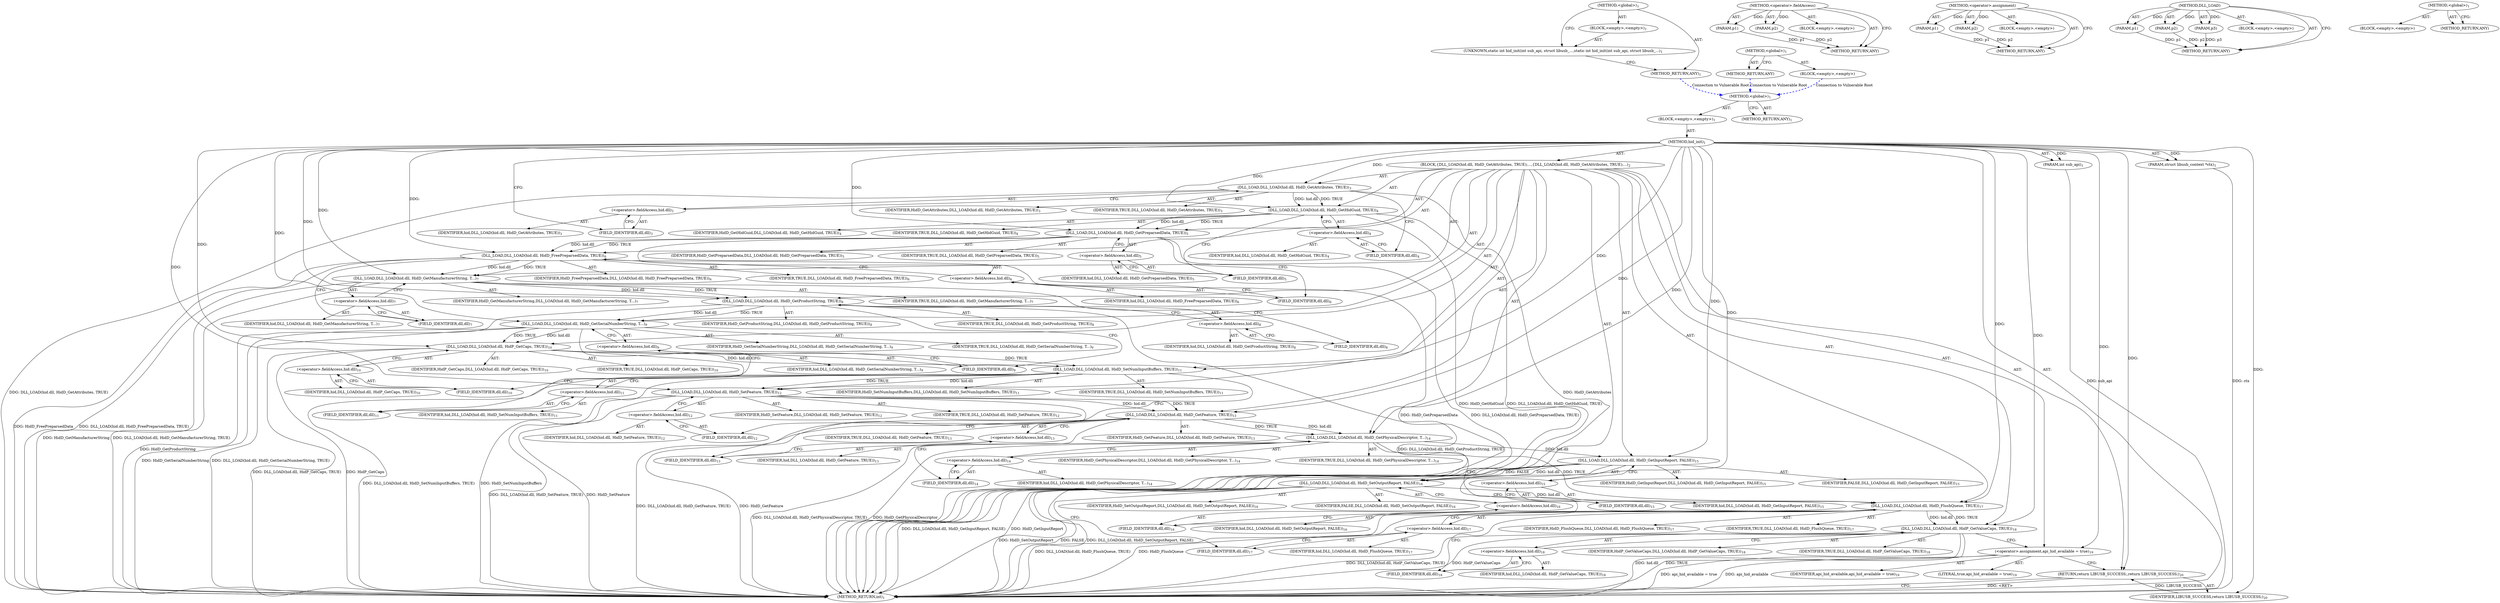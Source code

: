 digraph "&lt;global&gt;" {
vulnerable_6 [label=<(METHOD,&lt;global&gt;)<SUB>1</SUB>>];
vulnerable_7 [label=<(BLOCK,&lt;empty&gt;,&lt;empty&gt;)<SUB>1</SUB>>];
vulnerable_8 [label=<(METHOD,hid_init)<SUB>1</SUB>>];
vulnerable_9 [label=<(PARAM,int sub_api)<SUB>1</SUB>>];
vulnerable_10 [label=<(PARAM,struct libusb_context *ctx)<SUB>1</SUB>>];
vulnerable_11 [label=<(BLOCK,{
	DLL_LOAD(hid.dll, HidD_GetAttributes, TRUE);...,{
	DLL_LOAD(hid.dll, HidD_GetAttributes, TRUE);...)<SUB>2</SUB>>];
vulnerable_12 [label=<(DLL_LOAD,DLL_LOAD(hid.dll, HidD_GetAttributes, TRUE))<SUB>3</SUB>>];
vulnerable_13 [label=<(&lt;operator&gt;.fieldAccess,hid.dll)<SUB>3</SUB>>];
vulnerable_14 [label=<(IDENTIFIER,hid,DLL_LOAD(hid.dll, HidD_GetAttributes, TRUE))<SUB>3</SUB>>];
vulnerable_15 [label=<(FIELD_IDENTIFIER,dll,dll)<SUB>3</SUB>>];
vulnerable_16 [label=<(IDENTIFIER,HidD_GetAttributes,DLL_LOAD(hid.dll, HidD_GetAttributes, TRUE))<SUB>3</SUB>>];
vulnerable_17 [label=<(IDENTIFIER,TRUE,DLL_LOAD(hid.dll, HidD_GetAttributes, TRUE))<SUB>3</SUB>>];
vulnerable_18 [label=<(DLL_LOAD,DLL_LOAD(hid.dll, HidD_GetHidGuid, TRUE))<SUB>4</SUB>>];
vulnerable_19 [label=<(&lt;operator&gt;.fieldAccess,hid.dll)<SUB>4</SUB>>];
vulnerable_20 [label=<(IDENTIFIER,hid,DLL_LOAD(hid.dll, HidD_GetHidGuid, TRUE))<SUB>4</SUB>>];
vulnerable_21 [label=<(FIELD_IDENTIFIER,dll,dll)<SUB>4</SUB>>];
vulnerable_22 [label=<(IDENTIFIER,HidD_GetHidGuid,DLL_LOAD(hid.dll, HidD_GetHidGuid, TRUE))<SUB>4</SUB>>];
vulnerable_23 [label=<(IDENTIFIER,TRUE,DLL_LOAD(hid.dll, HidD_GetHidGuid, TRUE))<SUB>4</SUB>>];
vulnerable_24 [label=<(DLL_LOAD,DLL_LOAD(hid.dll, HidD_GetPreparsedData, TRUE))<SUB>5</SUB>>];
vulnerable_25 [label=<(&lt;operator&gt;.fieldAccess,hid.dll)<SUB>5</SUB>>];
vulnerable_26 [label=<(IDENTIFIER,hid,DLL_LOAD(hid.dll, HidD_GetPreparsedData, TRUE))<SUB>5</SUB>>];
vulnerable_27 [label=<(FIELD_IDENTIFIER,dll,dll)<SUB>5</SUB>>];
vulnerable_28 [label=<(IDENTIFIER,HidD_GetPreparsedData,DLL_LOAD(hid.dll, HidD_GetPreparsedData, TRUE))<SUB>5</SUB>>];
vulnerable_29 [label=<(IDENTIFIER,TRUE,DLL_LOAD(hid.dll, HidD_GetPreparsedData, TRUE))<SUB>5</SUB>>];
vulnerable_30 [label=<(DLL_LOAD,DLL_LOAD(hid.dll, HidD_FreePreparsedData, TRUE))<SUB>6</SUB>>];
vulnerable_31 [label=<(&lt;operator&gt;.fieldAccess,hid.dll)<SUB>6</SUB>>];
vulnerable_32 [label=<(IDENTIFIER,hid,DLL_LOAD(hid.dll, HidD_FreePreparsedData, TRUE))<SUB>6</SUB>>];
vulnerable_33 [label=<(FIELD_IDENTIFIER,dll,dll)<SUB>6</SUB>>];
vulnerable_34 [label=<(IDENTIFIER,HidD_FreePreparsedData,DLL_LOAD(hid.dll, HidD_FreePreparsedData, TRUE))<SUB>6</SUB>>];
vulnerable_35 [label=<(IDENTIFIER,TRUE,DLL_LOAD(hid.dll, HidD_FreePreparsedData, TRUE))<SUB>6</SUB>>];
vulnerable_36 [label=<(DLL_LOAD,DLL_LOAD(hid.dll, HidD_GetManufacturerString, T...)<SUB>7</SUB>>];
vulnerable_37 [label=<(&lt;operator&gt;.fieldAccess,hid.dll)<SUB>7</SUB>>];
vulnerable_38 [label=<(IDENTIFIER,hid,DLL_LOAD(hid.dll, HidD_GetManufacturerString, T...)<SUB>7</SUB>>];
vulnerable_39 [label=<(FIELD_IDENTIFIER,dll,dll)<SUB>7</SUB>>];
vulnerable_40 [label=<(IDENTIFIER,HidD_GetManufacturerString,DLL_LOAD(hid.dll, HidD_GetManufacturerString, T...)<SUB>7</SUB>>];
vulnerable_41 [label=<(IDENTIFIER,TRUE,DLL_LOAD(hid.dll, HidD_GetManufacturerString, T...)<SUB>7</SUB>>];
vulnerable_42 [label=<(DLL_LOAD,DLL_LOAD(hid.dll, HidD_GetProductString, TRUE))<SUB>8</SUB>>];
vulnerable_43 [label=<(&lt;operator&gt;.fieldAccess,hid.dll)<SUB>8</SUB>>];
vulnerable_44 [label=<(IDENTIFIER,hid,DLL_LOAD(hid.dll, HidD_GetProductString, TRUE))<SUB>8</SUB>>];
vulnerable_45 [label=<(FIELD_IDENTIFIER,dll,dll)<SUB>8</SUB>>];
vulnerable_46 [label=<(IDENTIFIER,HidD_GetProductString,DLL_LOAD(hid.dll, HidD_GetProductString, TRUE))<SUB>8</SUB>>];
vulnerable_47 [label=<(IDENTIFIER,TRUE,DLL_LOAD(hid.dll, HidD_GetProductString, TRUE))<SUB>8</SUB>>];
vulnerable_48 [label=<(DLL_LOAD,DLL_LOAD(hid.dll, HidD_GetSerialNumberString, T...)<SUB>9</SUB>>];
vulnerable_49 [label=<(&lt;operator&gt;.fieldAccess,hid.dll)<SUB>9</SUB>>];
vulnerable_50 [label=<(IDENTIFIER,hid,DLL_LOAD(hid.dll, HidD_GetSerialNumberString, T...)<SUB>9</SUB>>];
vulnerable_51 [label=<(FIELD_IDENTIFIER,dll,dll)<SUB>9</SUB>>];
vulnerable_52 [label=<(IDENTIFIER,HidD_GetSerialNumberString,DLL_LOAD(hid.dll, HidD_GetSerialNumberString, T...)<SUB>9</SUB>>];
vulnerable_53 [label=<(IDENTIFIER,TRUE,DLL_LOAD(hid.dll, HidD_GetSerialNumberString, T...)<SUB>9</SUB>>];
vulnerable_54 [label=<(DLL_LOAD,DLL_LOAD(hid.dll, HidP_GetCaps, TRUE))<SUB>10</SUB>>];
vulnerable_55 [label=<(&lt;operator&gt;.fieldAccess,hid.dll)<SUB>10</SUB>>];
vulnerable_56 [label=<(IDENTIFIER,hid,DLL_LOAD(hid.dll, HidP_GetCaps, TRUE))<SUB>10</SUB>>];
vulnerable_57 [label=<(FIELD_IDENTIFIER,dll,dll)<SUB>10</SUB>>];
vulnerable_58 [label=<(IDENTIFIER,HidP_GetCaps,DLL_LOAD(hid.dll, HidP_GetCaps, TRUE))<SUB>10</SUB>>];
vulnerable_59 [label=<(IDENTIFIER,TRUE,DLL_LOAD(hid.dll, HidP_GetCaps, TRUE))<SUB>10</SUB>>];
vulnerable_60 [label=<(DLL_LOAD,DLL_LOAD(hid.dll, HidD_SetNumInputBuffers, TRUE))<SUB>11</SUB>>];
vulnerable_61 [label=<(&lt;operator&gt;.fieldAccess,hid.dll)<SUB>11</SUB>>];
vulnerable_62 [label=<(IDENTIFIER,hid,DLL_LOAD(hid.dll, HidD_SetNumInputBuffers, TRUE))<SUB>11</SUB>>];
vulnerable_63 [label=<(FIELD_IDENTIFIER,dll,dll)<SUB>11</SUB>>];
vulnerable_64 [label=<(IDENTIFIER,HidD_SetNumInputBuffers,DLL_LOAD(hid.dll, HidD_SetNumInputBuffers, TRUE))<SUB>11</SUB>>];
vulnerable_65 [label=<(IDENTIFIER,TRUE,DLL_LOAD(hid.dll, HidD_SetNumInputBuffers, TRUE))<SUB>11</SUB>>];
vulnerable_66 [label=<(DLL_LOAD,DLL_LOAD(hid.dll, HidD_SetFeature, TRUE))<SUB>12</SUB>>];
vulnerable_67 [label=<(&lt;operator&gt;.fieldAccess,hid.dll)<SUB>12</SUB>>];
vulnerable_68 [label=<(IDENTIFIER,hid,DLL_LOAD(hid.dll, HidD_SetFeature, TRUE))<SUB>12</SUB>>];
vulnerable_69 [label=<(FIELD_IDENTIFIER,dll,dll)<SUB>12</SUB>>];
vulnerable_70 [label=<(IDENTIFIER,HidD_SetFeature,DLL_LOAD(hid.dll, HidD_SetFeature, TRUE))<SUB>12</SUB>>];
vulnerable_71 [label=<(IDENTIFIER,TRUE,DLL_LOAD(hid.dll, HidD_SetFeature, TRUE))<SUB>12</SUB>>];
vulnerable_72 [label=<(DLL_LOAD,DLL_LOAD(hid.dll, HidD_GetFeature, TRUE))<SUB>13</SUB>>];
vulnerable_73 [label=<(&lt;operator&gt;.fieldAccess,hid.dll)<SUB>13</SUB>>];
vulnerable_74 [label=<(IDENTIFIER,hid,DLL_LOAD(hid.dll, HidD_GetFeature, TRUE))<SUB>13</SUB>>];
vulnerable_75 [label=<(FIELD_IDENTIFIER,dll,dll)<SUB>13</SUB>>];
vulnerable_76 [label=<(IDENTIFIER,HidD_GetFeature,DLL_LOAD(hid.dll, HidD_GetFeature, TRUE))<SUB>13</SUB>>];
vulnerable_77 [label=<(IDENTIFIER,TRUE,DLL_LOAD(hid.dll, HidD_GetFeature, TRUE))<SUB>13</SUB>>];
vulnerable_78 [label=<(DLL_LOAD,DLL_LOAD(hid.dll, HidD_GetPhysicalDescriptor, T...)<SUB>14</SUB>>];
vulnerable_79 [label=<(&lt;operator&gt;.fieldAccess,hid.dll)<SUB>14</SUB>>];
vulnerable_80 [label=<(IDENTIFIER,hid,DLL_LOAD(hid.dll, HidD_GetPhysicalDescriptor, T...)<SUB>14</SUB>>];
vulnerable_81 [label=<(FIELD_IDENTIFIER,dll,dll)<SUB>14</SUB>>];
vulnerable_82 [label=<(IDENTIFIER,HidD_GetPhysicalDescriptor,DLL_LOAD(hid.dll, HidD_GetPhysicalDescriptor, T...)<SUB>14</SUB>>];
vulnerable_83 [label=<(IDENTIFIER,TRUE,DLL_LOAD(hid.dll, HidD_GetPhysicalDescriptor, T...)<SUB>14</SUB>>];
vulnerable_84 [label=<(DLL_LOAD,DLL_LOAD(hid.dll, HidD_GetInputReport, FALSE))<SUB>15</SUB>>];
vulnerable_85 [label=<(&lt;operator&gt;.fieldAccess,hid.dll)<SUB>15</SUB>>];
vulnerable_86 [label=<(IDENTIFIER,hid,DLL_LOAD(hid.dll, HidD_GetInputReport, FALSE))<SUB>15</SUB>>];
vulnerable_87 [label=<(FIELD_IDENTIFIER,dll,dll)<SUB>15</SUB>>];
vulnerable_88 [label=<(IDENTIFIER,HidD_GetInputReport,DLL_LOAD(hid.dll, HidD_GetInputReport, FALSE))<SUB>15</SUB>>];
vulnerable_89 [label=<(IDENTIFIER,FALSE,DLL_LOAD(hid.dll, HidD_GetInputReport, FALSE))<SUB>15</SUB>>];
vulnerable_90 [label=<(DLL_LOAD,DLL_LOAD(hid.dll, HidD_SetOutputReport, FALSE))<SUB>16</SUB>>];
vulnerable_91 [label=<(&lt;operator&gt;.fieldAccess,hid.dll)<SUB>16</SUB>>];
vulnerable_92 [label=<(IDENTIFIER,hid,DLL_LOAD(hid.dll, HidD_SetOutputReport, FALSE))<SUB>16</SUB>>];
vulnerable_93 [label=<(FIELD_IDENTIFIER,dll,dll)<SUB>16</SUB>>];
vulnerable_94 [label=<(IDENTIFIER,HidD_SetOutputReport,DLL_LOAD(hid.dll, HidD_SetOutputReport, FALSE))<SUB>16</SUB>>];
vulnerable_95 [label=<(IDENTIFIER,FALSE,DLL_LOAD(hid.dll, HidD_SetOutputReport, FALSE))<SUB>16</SUB>>];
vulnerable_96 [label=<(DLL_LOAD,DLL_LOAD(hid.dll, HidD_FlushQueue, TRUE))<SUB>17</SUB>>];
vulnerable_97 [label=<(&lt;operator&gt;.fieldAccess,hid.dll)<SUB>17</SUB>>];
vulnerable_98 [label=<(IDENTIFIER,hid,DLL_LOAD(hid.dll, HidD_FlushQueue, TRUE))<SUB>17</SUB>>];
vulnerable_99 [label=<(FIELD_IDENTIFIER,dll,dll)<SUB>17</SUB>>];
vulnerable_100 [label=<(IDENTIFIER,HidD_FlushQueue,DLL_LOAD(hid.dll, HidD_FlushQueue, TRUE))<SUB>17</SUB>>];
vulnerable_101 [label=<(IDENTIFIER,TRUE,DLL_LOAD(hid.dll, HidD_FlushQueue, TRUE))<SUB>17</SUB>>];
vulnerable_102 [label=<(DLL_LOAD,DLL_LOAD(hid.dll, HidP_GetValueCaps, TRUE))<SUB>18</SUB>>];
vulnerable_103 [label=<(&lt;operator&gt;.fieldAccess,hid.dll)<SUB>18</SUB>>];
vulnerable_104 [label=<(IDENTIFIER,hid,DLL_LOAD(hid.dll, HidP_GetValueCaps, TRUE))<SUB>18</SUB>>];
vulnerable_105 [label=<(FIELD_IDENTIFIER,dll,dll)<SUB>18</SUB>>];
vulnerable_106 [label=<(IDENTIFIER,HidP_GetValueCaps,DLL_LOAD(hid.dll, HidP_GetValueCaps, TRUE))<SUB>18</SUB>>];
vulnerable_107 [label=<(IDENTIFIER,TRUE,DLL_LOAD(hid.dll, HidP_GetValueCaps, TRUE))<SUB>18</SUB>>];
vulnerable_108 [label=<(&lt;operator&gt;.assignment,api_hid_available = true)<SUB>19</SUB>>];
vulnerable_109 [label=<(IDENTIFIER,api_hid_available,api_hid_available = true)<SUB>19</SUB>>];
vulnerable_110 [label=<(LITERAL,true,api_hid_available = true)<SUB>19</SUB>>];
vulnerable_111 [label=<(RETURN,return LIBUSB_SUCCESS;,return LIBUSB_SUCCESS;)<SUB>20</SUB>>];
vulnerable_112 [label=<(IDENTIFIER,LIBUSB_SUCCESS,return LIBUSB_SUCCESS;)<SUB>20</SUB>>];
vulnerable_113 [label=<(METHOD_RETURN,int)<SUB>1</SUB>>];
vulnerable_115 [label=<(METHOD_RETURN,ANY)<SUB>1</SUB>>];
vulnerable_140 [label=<(METHOD,&lt;operator&gt;.fieldAccess)>];
vulnerable_141 [label=<(PARAM,p1)>];
vulnerable_142 [label=<(PARAM,p2)>];
vulnerable_143 [label=<(BLOCK,&lt;empty&gt;,&lt;empty&gt;)>];
vulnerable_144 [label=<(METHOD_RETURN,ANY)>];
vulnerable_145 [label=<(METHOD,&lt;operator&gt;.assignment)>];
vulnerable_146 [label=<(PARAM,p1)>];
vulnerable_147 [label=<(PARAM,p2)>];
vulnerable_148 [label=<(BLOCK,&lt;empty&gt;,&lt;empty&gt;)>];
vulnerable_149 [label=<(METHOD_RETURN,ANY)>];
vulnerable_134 [label=<(METHOD,DLL_LOAD)>];
vulnerable_135 [label=<(PARAM,p1)>];
vulnerable_136 [label=<(PARAM,p2)>];
vulnerable_137 [label=<(PARAM,p3)>];
vulnerable_138 [label=<(BLOCK,&lt;empty&gt;,&lt;empty&gt;)>];
vulnerable_139 [label=<(METHOD_RETURN,ANY)>];
vulnerable_128 [label=<(METHOD,&lt;global&gt;)<SUB>1</SUB>>];
vulnerable_129 [label=<(BLOCK,&lt;empty&gt;,&lt;empty&gt;)>];
vulnerable_130 [label=<(METHOD_RETURN,ANY)>];
fixed_6 [label=<(METHOD,&lt;global&gt;)<SUB>1</SUB>>];
fixed_7 [label=<(BLOCK,&lt;empty&gt;,&lt;empty&gt;)<SUB>1</SUB>>];
fixed_8 [label=<(UNKNOWN,static int hid_init(int sub_api, struct libusb_...,static int hid_init(int sub_api, struct libusb_...)<SUB>1</SUB>>];
fixed_9 [label=<(METHOD_RETURN,ANY)<SUB>1</SUB>>];
fixed_14 [label=<(METHOD,&lt;global&gt;)<SUB>1</SUB>>];
fixed_15 [label=<(BLOCK,&lt;empty&gt;,&lt;empty&gt;)>];
fixed_16 [label=<(METHOD_RETURN,ANY)>];
vulnerable_6 -> vulnerable_7  [key=0, label="AST: "];
vulnerable_6 -> vulnerable_115  [key=0, label="AST: "];
vulnerable_6 -> vulnerable_115  [key=1, label="CFG: "];
vulnerable_7 -> vulnerable_8  [key=0, label="AST: "];
vulnerable_8 -> vulnerable_9  [key=0, label="AST: "];
vulnerable_8 -> vulnerable_9  [key=1, label="DDG: "];
vulnerable_8 -> vulnerable_10  [key=0, label="AST: "];
vulnerable_8 -> vulnerable_10  [key=1, label="DDG: "];
vulnerable_8 -> vulnerable_11  [key=0, label="AST: "];
vulnerable_8 -> vulnerable_113  [key=0, label="AST: "];
vulnerable_8 -> vulnerable_15  [key=0, label="CFG: "];
vulnerable_8 -> vulnerable_108  [key=0, label="DDG: "];
vulnerable_8 -> vulnerable_111  [key=0, label="DDG: "];
vulnerable_8 -> vulnerable_12  [key=0, label="DDG: "];
vulnerable_8 -> vulnerable_18  [key=0, label="DDG: "];
vulnerable_8 -> vulnerable_24  [key=0, label="DDG: "];
vulnerable_8 -> vulnerable_30  [key=0, label="DDG: "];
vulnerable_8 -> vulnerable_36  [key=0, label="DDG: "];
vulnerable_8 -> vulnerable_42  [key=0, label="DDG: "];
vulnerable_8 -> vulnerable_48  [key=0, label="DDG: "];
vulnerable_8 -> vulnerable_54  [key=0, label="DDG: "];
vulnerable_8 -> vulnerable_60  [key=0, label="DDG: "];
vulnerable_8 -> vulnerable_66  [key=0, label="DDG: "];
vulnerable_8 -> vulnerable_72  [key=0, label="DDG: "];
vulnerable_8 -> vulnerable_78  [key=0, label="DDG: "];
vulnerable_8 -> vulnerable_84  [key=0, label="DDG: "];
vulnerable_8 -> vulnerable_90  [key=0, label="DDG: "];
vulnerable_8 -> vulnerable_96  [key=0, label="DDG: "];
vulnerable_8 -> vulnerable_102  [key=0, label="DDG: "];
vulnerable_8 -> vulnerable_112  [key=0, label="DDG: "];
vulnerable_9 -> vulnerable_113  [key=0, label="DDG: sub_api"];
vulnerable_10 -> vulnerable_113  [key=0, label="DDG: ctx"];
vulnerable_11 -> vulnerable_12  [key=0, label="AST: "];
vulnerable_11 -> vulnerable_18  [key=0, label="AST: "];
vulnerable_11 -> vulnerable_24  [key=0, label="AST: "];
vulnerable_11 -> vulnerable_30  [key=0, label="AST: "];
vulnerable_11 -> vulnerable_36  [key=0, label="AST: "];
vulnerable_11 -> vulnerable_42  [key=0, label="AST: "];
vulnerable_11 -> vulnerable_48  [key=0, label="AST: "];
vulnerable_11 -> vulnerable_54  [key=0, label="AST: "];
vulnerable_11 -> vulnerable_60  [key=0, label="AST: "];
vulnerable_11 -> vulnerable_66  [key=0, label="AST: "];
vulnerable_11 -> vulnerable_72  [key=0, label="AST: "];
vulnerable_11 -> vulnerable_78  [key=0, label="AST: "];
vulnerable_11 -> vulnerable_84  [key=0, label="AST: "];
vulnerable_11 -> vulnerable_90  [key=0, label="AST: "];
vulnerable_11 -> vulnerable_96  [key=0, label="AST: "];
vulnerable_11 -> vulnerable_102  [key=0, label="AST: "];
vulnerable_11 -> vulnerable_108  [key=0, label="AST: "];
vulnerable_11 -> vulnerable_111  [key=0, label="AST: "];
vulnerable_12 -> vulnerable_13  [key=0, label="AST: "];
vulnerable_12 -> vulnerable_16  [key=0, label="AST: "];
vulnerable_12 -> vulnerable_17  [key=0, label="AST: "];
vulnerable_12 -> vulnerable_21  [key=0, label="CFG: "];
vulnerable_12 -> vulnerable_113  [key=0, label="DDG: DLL_LOAD(hid.dll, HidD_GetAttributes, TRUE)"];
vulnerable_12 -> vulnerable_113  [key=1, label="DDG: HidD_GetAttributes"];
vulnerable_12 -> vulnerable_18  [key=0, label="DDG: hid.dll"];
vulnerable_12 -> vulnerable_18  [key=1, label="DDG: TRUE"];
vulnerable_13 -> vulnerable_14  [key=0, label="AST: "];
vulnerable_13 -> vulnerable_15  [key=0, label="AST: "];
vulnerable_13 -> vulnerable_12  [key=0, label="CFG: "];
vulnerable_15 -> vulnerable_13  [key=0, label="CFG: "];
vulnerable_18 -> vulnerable_19  [key=0, label="AST: "];
vulnerable_18 -> vulnerable_22  [key=0, label="AST: "];
vulnerable_18 -> vulnerable_23  [key=0, label="AST: "];
vulnerable_18 -> vulnerable_27  [key=0, label="CFG: "];
vulnerable_18 -> vulnerable_113  [key=0, label="DDG: DLL_LOAD(hid.dll, HidD_GetHidGuid, TRUE)"];
vulnerable_18 -> vulnerable_113  [key=1, label="DDG: HidD_GetHidGuid"];
vulnerable_18 -> vulnerable_24  [key=0, label="DDG: hid.dll"];
vulnerable_18 -> vulnerable_24  [key=1, label="DDG: TRUE"];
vulnerable_19 -> vulnerable_20  [key=0, label="AST: "];
vulnerable_19 -> vulnerable_21  [key=0, label="AST: "];
vulnerable_19 -> vulnerable_18  [key=0, label="CFG: "];
vulnerable_21 -> vulnerable_19  [key=0, label="CFG: "];
vulnerable_24 -> vulnerable_25  [key=0, label="AST: "];
vulnerable_24 -> vulnerable_28  [key=0, label="AST: "];
vulnerable_24 -> vulnerable_29  [key=0, label="AST: "];
vulnerable_24 -> vulnerable_33  [key=0, label="CFG: "];
vulnerable_24 -> vulnerable_113  [key=0, label="DDG: DLL_LOAD(hid.dll, HidD_GetPreparsedData, TRUE)"];
vulnerable_24 -> vulnerable_113  [key=1, label="DDG: HidD_GetPreparsedData"];
vulnerable_24 -> vulnerable_30  [key=0, label="DDG: hid.dll"];
vulnerable_24 -> vulnerable_30  [key=1, label="DDG: TRUE"];
vulnerable_25 -> vulnerable_26  [key=0, label="AST: "];
vulnerable_25 -> vulnerable_27  [key=0, label="AST: "];
vulnerable_25 -> vulnerable_24  [key=0, label="CFG: "];
vulnerable_27 -> vulnerable_25  [key=0, label="CFG: "];
vulnerable_30 -> vulnerable_31  [key=0, label="AST: "];
vulnerable_30 -> vulnerable_34  [key=0, label="AST: "];
vulnerable_30 -> vulnerable_35  [key=0, label="AST: "];
vulnerable_30 -> vulnerable_39  [key=0, label="CFG: "];
vulnerable_30 -> vulnerable_113  [key=0, label="DDG: DLL_LOAD(hid.dll, HidD_FreePreparsedData, TRUE)"];
vulnerable_30 -> vulnerable_113  [key=1, label="DDG: HidD_FreePreparsedData"];
vulnerable_30 -> vulnerable_36  [key=0, label="DDG: hid.dll"];
vulnerable_30 -> vulnerable_36  [key=1, label="DDG: TRUE"];
vulnerable_31 -> vulnerable_32  [key=0, label="AST: "];
vulnerable_31 -> vulnerable_33  [key=0, label="AST: "];
vulnerable_31 -> vulnerable_30  [key=0, label="CFG: "];
vulnerable_33 -> vulnerable_31  [key=0, label="CFG: "];
vulnerable_36 -> vulnerable_37  [key=0, label="AST: "];
vulnerable_36 -> vulnerable_40  [key=0, label="AST: "];
vulnerable_36 -> vulnerable_41  [key=0, label="AST: "];
vulnerable_36 -> vulnerable_45  [key=0, label="CFG: "];
vulnerable_36 -> vulnerable_113  [key=0, label="DDG: DLL_LOAD(hid.dll, HidD_GetManufacturerString, TRUE)"];
vulnerable_36 -> vulnerable_113  [key=1, label="DDG: HidD_GetManufacturerString"];
vulnerable_36 -> vulnerable_42  [key=0, label="DDG: hid.dll"];
vulnerable_36 -> vulnerable_42  [key=1, label="DDG: TRUE"];
vulnerable_37 -> vulnerable_38  [key=0, label="AST: "];
vulnerable_37 -> vulnerable_39  [key=0, label="AST: "];
vulnerable_37 -> vulnerable_36  [key=0, label="CFG: "];
vulnerable_39 -> vulnerable_37  [key=0, label="CFG: "];
vulnerable_42 -> vulnerable_43  [key=0, label="AST: "];
vulnerable_42 -> vulnerable_46  [key=0, label="AST: "];
vulnerable_42 -> vulnerable_47  [key=0, label="AST: "];
vulnerable_42 -> vulnerable_51  [key=0, label="CFG: "];
vulnerable_42 -> vulnerable_113  [key=0, label="DDG: DLL_LOAD(hid.dll, HidD_GetProductString, TRUE)"];
vulnerable_42 -> vulnerable_113  [key=1, label="DDG: HidD_GetProductString"];
vulnerable_42 -> vulnerable_48  [key=0, label="DDG: hid.dll"];
vulnerable_42 -> vulnerable_48  [key=1, label="DDG: TRUE"];
vulnerable_43 -> vulnerable_44  [key=0, label="AST: "];
vulnerable_43 -> vulnerable_45  [key=0, label="AST: "];
vulnerable_43 -> vulnerable_42  [key=0, label="CFG: "];
vulnerable_45 -> vulnerable_43  [key=0, label="CFG: "];
vulnerable_48 -> vulnerable_49  [key=0, label="AST: "];
vulnerable_48 -> vulnerable_52  [key=0, label="AST: "];
vulnerable_48 -> vulnerable_53  [key=0, label="AST: "];
vulnerable_48 -> vulnerable_57  [key=0, label="CFG: "];
vulnerable_48 -> vulnerable_113  [key=0, label="DDG: DLL_LOAD(hid.dll, HidD_GetSerialNumberString, TRUE)"];
vulnerable_48 -> vulnerable_113  [key=1, label="DDG: HidD_GetSerialNumberString"];
vulnerable_48 -> vulnerable_54  [key=0, label="DDG: hid.dll"];
vulnerable_48 -> vulnerable_54  [key=1, label="DDG: TRUE"];
vulnerable_49 -> vulnerable_50  [key=0, label="AST: "];
vulnerable_49 -> vulnerable_51  [key=0, label="AST: "];
vulnerable_49 -> vulnerable_48  [key=0, label="CFG: "];
vulnerable_51 -> vulnerable_49  [key=0, label="CFG: "];
vulnerable_54 -> vulnerable_55  [key=0, label="AST: "];
vulnerable_54 -> vulnerable_58  [key=0, label="AST: "];
vulnerable_54 -> vulnerable_59  [key=0, label="AST: "];
vulnerable_54 -> vulnerable_63  [key=0, label="CFG: "];
vulnerable_54 -> vulnerable_113  [key=0, label="DDG: DLL_LOAD(hid.dll, HidP_GetCaps, TRUE)"];
vulnerable_54 -> vulnerable_113  [key=1, label="DDG: HidP_GetCaps"];
vulnerable_54 -> vulnerable_60  [key=0, label="DDG: hid.dll"];
vulnerable_54 -> vulnerable_60  [key=1, label="DDG: TRUE"];
vulnerable_55 -> vulnerable_56  [key=0, label="AST: "];
vulnerable_55 -> vulnerable_57  [key=0, label="AST: "];
vulnerable_55 -> vulnerable_54  [key=0, label="CFG: "];
vulnerable_57 -> vulnerable_55  [key=0, label="CFG: "];
vulnerable_60 -> vulnerable_61  [key=0, label="AST: "];
vulnerable_60 -> vulnerable_64  [key=0, label="AST: "];
vulnerable_60 -> vulnerable_65  [key=0, label="AST: "];
vulnerable_60 -> vulnerable_69  [key=0, label="CFG: "];
vulnerable_60 -> vulnerable_113  [key=0, label="DDG: DLL_LOAD(hid.dll, HidD_SetNumInputBuffers, TRUE)"];
vulnerable_60 -> vulnerable_113  [key=1, label="DDG: HidD_SetNumInputBuffers"];
vulnerable_60 -> vulnerable_66  [key=0, label="DDG: hid.dll"];
vulnerable_60 -> vulnerable_66  [key=1, label="DDG: TRUE"];
vulnerable_61 -> vulnerable_62  [key=0, label="AST: "];
vulnerable_61 -> vulnerable_63  [key=0, label="AST: "];
vulnerable_61 -> vulnerable_60  [key=0, label="CFG: "];
vulnerable_63 -> vulnerable_61  [key=0, label="CFG: "];
vulnerable_66 -> vulnerable_67  [key=0, label="AST: "];
vulnerable_66 -> vulnerable_70  [key=0, label="AST: "];
vulnerable_66 -> vulnerable_71  [key=0, label="AST: "];
vulnerable_66 -> vulnerable_75  [key=0, label="CFG: "];
vulnerable_66 -> vulnerable_113  [key=0, label="DDG: DLL_LOAD(hid.dll, HidD_SetFeature, TRUE)"];
vulnerable_66 -> vulnerable_113  [key=1, label="DDG: HidD_SetFeature"];
vulnerable_66 -> vulnerable_72  [key=0, label="DDG: hid.dll"];
vulnerable_66 -> vulnerable_72  [key=1, label="DDG: TRUE"];
vulnerable_67 -> vulnerable_68  [key=0, label="AST: "];
vulnerable_67 -> vulnerable_69  [key=0, label="AST: "];
vulnerable_67 -> vulnerable_66  [key=0, label="CFG: "];
vulnerable_69 -> vulnerable_67  [key=0, label="CFG: "];
vulnerable_72 -> vulnerable_73  [key=0, label="AST: "];
vulnerable_72 -> vulnerable_76  [key=0, label="AST: "];
vulnerable_72 -> vulnerable_77  [key=0, label="AST: "];
vulnerable_72 -> vulnerable_81  [key=0, label="CFG: "];
vulnerable_72 -> vulnerable_113  [key=0, label="DDG: DLL_LOAD(hid.dll, HidD_GetFeature, TRUE)"];
vulnerable_72 -> vulnerable_113  [key=1, label="DDG: HidD_GetFeature"];
vulnerable_72 -> vulnerable_78  [key=0, label="DDG: hid.dll"];
vulnerable_72 -> vulnerable_78  [key=1, label="DDG: TRUE"];
vulnerable_73 -> vulnerable_74  [key=0, label="AST: "];
vulnerable_73 -> vulnerable_75  [key=0, label="AST: "];
vulnerable_73 -> vulnerable_72  [key=0, label="CFG: "];
vulnerable_75 -> vulnerable_73  [key=0, label="CFG: "];
vulnerable_78 -> vulnerable_79  [key=0, label="AST: "];
vulnerable_78 -> vulnerable_82  [key=0, label="AST: "];
vulnerable_78 -> vulnerable_83  [key=0, label="AST: "];
vulnerable_78 -> vulnerable_87  [key=0, label="CFG: "];
vulnerable_78 -> vulnerable_113  [key=0, label="DDG: DLL_LOAD(hid.dll, HidD_GetPhysicalDescriptor, TRUE)"];
vulnerable_78 -> vulnerable_113  [key=1, label="DDG: HidD_GetPhysicalDescriptor"];
vulnerable_78 -> vulnerable_84  [key=0, label="DDG: hid.dll"];
vulnerable_78 -> vulnerable_96  [key=0, label="DDG: TRUE"];
vulnerable_79 -> vulnerable_80  [key=0, label="AST: "];
vulnerable_79 -> vulnerable_81  [key=0, label="AST: "];
vulnerable_79 -> vulnerable_78  [key=0, label="CFG: "];
vulnerable_81 -> vulnerable_79  [key=0, label="CFG: "];
vulnerable_84 -> vulnerable_85  [key=0, label="AST: "];
vulnerable_84 -> vulnerable_88  [key=0, label="AST: "];
vulnerable_84 -> vulnerable_89  [key=0, label="AST: "];
vulnerable_84 -> vulnerable_93  [key=0, label="CFG: "];
vulnerable_84 -> vulnerable_113  [key=0, label="DDG: DLL_LOAD(hid.dll, HidD_GetInputReport, FALSE)"];
vulnerable_84 -> vulnerable_113  [key=1, label="DDG: HidD_GetInputReport"];
vulnerable_84 -> vulnerable_90  [key=0, label="DDG: hid.dll"];
vulnerable_84 -> vulnerable_90  [key=1, label="DDG: FALSE"];
vulnerable_85 -> vulnerable_86  [key=0, label="AST: "];
vulnerable_85 -> vulnerable_87  [key=0, label="AST: "];
vulnerable_85 -> vulnerable_84  [key=0, label="CFG: "];
vulnerable_87 -> vulnerable_85  [key=0, label="CFG: "];
vulnerable_90 -> vulnerable_91  [key=0, label="AST: "];
vulnerable_90 -> vulnerable_94  [key=0, label="AST: "];
vulnerable_90 -> vulnerable_95  [key=0, label="AST: "];
vulnerable_90 -> vulnerable_99  [key=0, label="CFG: "];
vulnerable_90 -> vulnerable_113  [key=0, label="DDG: FALSE"];
vulnerable_90 -> vulnerable_113  [key=1, label="DDG: DLL_LOAD(hid.dll, HidD_SetOutputReport, FALSE)"];
vulnerable_90 -> vulnerable_113  [key=2, label="DDG: HidD_SetOutputReport"];
vulnerable_90 -> vulnerable_96  [key=0, label="DDG: hid.dll"];
vulnerable_91 -> vulnerable_92  [key=0, label="AST: "];
vulnerable_91 -> vulnerable_93  [key=0, label="AST: "];
vulnerable_91 -> vulnerable_90  [key=0, label="CFG: "];
vulnerable_93 -> vulnerable_91  [key=0, label="CFG: "];
vulnerable_96 -> vulnerable_97  [key=0, label="AST: "];
vulnerable_96 -> vulnerable_100  [key=0, label="AST: "];
vulnerable_96 -> vulnerable_101  [key=0, label="AST: "];
vulnerable_96 -> vulnerable_105  [key=0, label="CFG: "];
vulnerable_96 -> vulnerable_113  [key=0, label="DDG: DLL_LOAD(hid.dll, HidD_FlushQueue, TRUE)"];
vulnerable_96 -> vulnerable_113  [key=1, label="DDG: HidD_FlushQueue"];
vulnerable_96 -> vulnerable_102  [key=0, label="DDG: hid.dll"];
vulnerable_96 -> vulnerable_102  [key=1, label="DDG: TRUE"];
vulnerable_97 -> vulnerable_98  [key=0, label="AST: "];
vulnerable_97 -> vulnerable_99  [key=0, label="AST: "];
vulnerable_97 -> vulnerable_96  [key=0, label="CFG: "];
vulnerable_99 -> vulnerable_97  [key=0, label="CFG: "];
vulnerable_102 -> vulnerable_103  [key=0, label="AST: "];
vulnerable_102 -> vulnerable_106  [key=0, label="AST: "];
vulnerable_102 -> vulnerable_107  [key=0, label="AST: "];
vulnerable_102 -> vulnerable_108  [key=0, label="CFG: "];
vulnerable_102 -> vulnerable_113  [key=0, label="DDG: hid.dll"];
vulnerable_102 -> vulnerable_113  [key=1, label="DDG: TRUE"];
vulnerable_102 -> vulnerable_113  [key=2, label="DDG: DLL_LOAD(hid.dll, HidP_GetValueCaps, TRUE)"];
vulnerable_102 -> vulnerable_113  [key=3, label="DDG: HidP_GetValueCaps"];
vulnerable_103 -> vulnerable_104  [key=0, label="AST: "];
vulnerable_103 -> vulnerable_105  [key=0, label="AST: "];
vulnerable_103 -> vulnerable_102  [key=0, label="CFG: "];
vulnerable_105 -> vulnerable_103  [key=0, label="CFG: "];
vulnerable_108 -> vulnerable_109  [key=0, label="AST: "];
vulnerable_108 -> vulnerable_110  [key=0, label="AST: "];
vulnerable_108 -> vulnerable_111  [key=0, label="CFG: "];
vulnerable_108 -> vulnerable_113  [key=0, label="DDG: api_hid_available = true"];
vulnerable_108 -> vulnerable_113  [key=1, label="DDG: api_hid_available"];
vulnerable_111 -> vulnerable_112  [key=0, label="AST: "];
vulnerable_111 -> vulnerable_113  [key=0, label="CFG: "];
vulnerable_111 -> vulnerable_113  [key=1, label="DDG: &lt;RET&gt;"];
vulnerable_112 -> vulnerable_111  [key=0, label="DDG: LIBUSB_SUCCESS"];
vulnerable_140 -> vulnerable_141  [key=0, label="AST: "];
vulnerable_140 -> vulnerable_141  [key=1, label="DDG: "];
vulnerable_140 -> vulnerable_143  [key=0, label="AST: "];
vulnerable_140 -> vulnerable_142  [key=0, label="AST: "];
vulnerable_140 -> vulnerable_142  [key=1, label="DDG: "];
vulnerable_140 -> vulnerable_144  [key=0, label="AST: "];
vulnerable_140 -> vulnerable_144  [key=1, label="CFG: "];
vulnerable_141 -> vulnerable_144  [key=0, label="DDG: p1"];
vulnerable_142 -> vulnerable_144  [key=0, label="DDG: p2"];
vulnerable_145 -> vulnerable_146  [key=0, label="AST: "];
vulnerable_145 -> vulnerable_146  [key=1, label="DDG: "];
vulnerable_145 -> vulnerable_148  [key=0, label="AST: "];
vulnerable_145 -> vulnerable_147  [key=0, label="AST: "];
vulnerable_145 -> vulnerable_147  [key=1, label="DDG: "];
vulnerable_145 -> vulnerable_149  [key=0, label="AST: "];
vulnerable_145 -> vulnerable_149  [key=1, label="CFG: "];
vulnerable_146 -> vulnerable_149  [key=0, label="DDG: p1"];
vulnerable_147 -> vulnerable_149  [key=0, label="DDG: p2"];
vulnerable_134 -> vulnerable_135  [key=0, label="AST: "];
vulnerable_134 -> vulnerable_135  [key=1, label="DDG: "];
vulnerable_134 -> vulnerable_138  [key=0, label="AST: "];
vulnerable_134 -> vulnerable_136  [key=0, label="AST: "];
vulnerable_134 -> vulnerable_136  [key=1, label="DDG: "];
vulnerable_134 -> vulnerable_139  [key=0, label="AST: "];
vulnerable_134 -> vulnerable_139  [key=1, label="CFG: "];
vulnerable_134 -> vulnerable_137  [key=0, label="AST: "];
vulnerable_134 -> vulnerable_137  [key=1, label="DDG: "];
vulnerable_135 -> vulnerable_139  [key=0, label="DDG: p1"];
vulnerable_136 -> vulnerable_139  [key=0, label="DDG: p2"];
vulnerable_137 -> vulnerable_139  [key=0, label="DDG: p3"];
vulnerable_128 -> vulnerable_129  [key=0, label="AST: "];
vulnerable_128 -> vulnerable_130  [key=0, label="AST: "];
vulnerable_128 -> vulnerable_130  [key=1, label="CFG: "];
fixed_6 -> fixed_7  [key=0, label="AST: "];
fixed_6 -> fixed_9  [key=0, label="AST: "];
fixed_6 -> fixed_8  [key=0, label="CFG: "];
fixed_7 -> fixed_8  [key=0, label="AST: "];
fixed_8 -> fixed_9  [key=0, label="CFG: "];
fixed_9 -> vulnerable_6  [color=blue, key=0, label="Connection to Vulnerable Root", penwidth="2.0", style=dashed];
fixed_14 -> fixed_15  [key=0, label="AST: "];
fixed_14 -> fixed_16  [key=0, label="AST: "];
fixed_14 -> fixed_16  [key=1, label="CFG: "];
fixed_15 -> vulnerable_6  [color=blue, key=0, label="Connection to Vulnerable Root", penwidth="2.0", style=dashed];
fixed_16 -> vulnerable_6  [color=blue, key=0, label="Connection to Vulnerable Root", penwidth="2.0", style=dashed];
}
